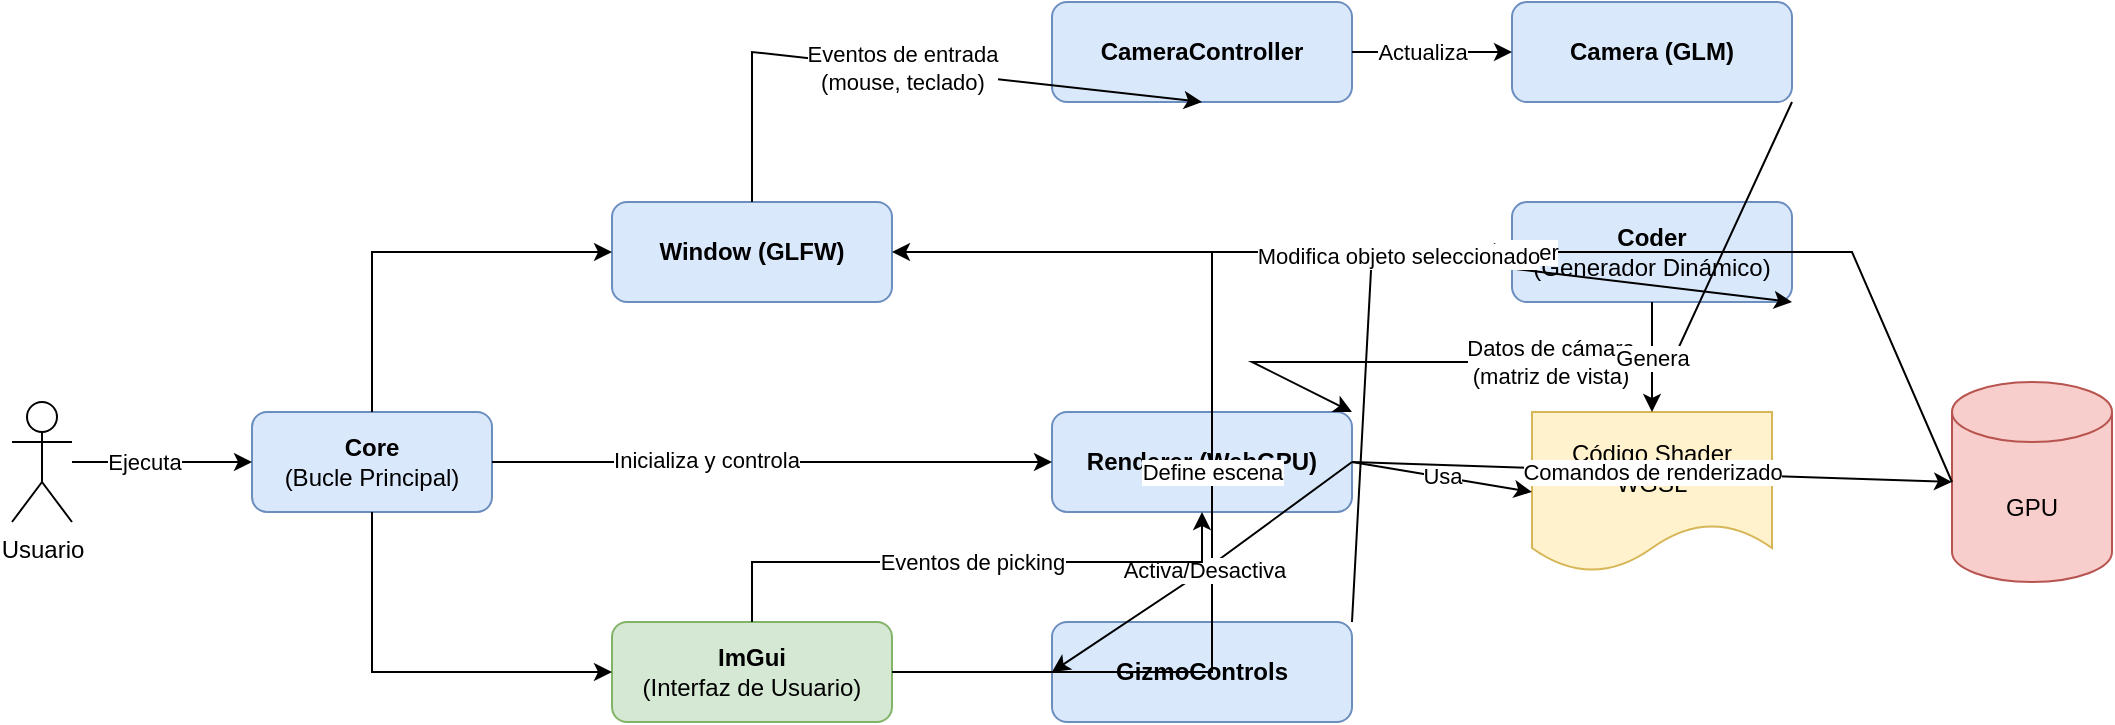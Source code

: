 <mxfile version="21.7.5" type="device">
  <diagram name="Arquitectura Copper" id="diagram-1">
    <mxGraphModel dx="1434" dy="786" grid="1" gridSize="10" guides="1" tooltips="1" connect="1" arrows="1" fold="1" page="1" pageScale="1" pageWidth="1169" pageHeight="827" math="0" shadow="0">
      <root>
        <mxCell id="0" />
        <mxCell id="1" parent="0" />
        <mxCell id="2" value="Usuario" style="shape=umlActor;verticalLabelPosition=bottom;verticalAlign=top;html=1;outlineConnect=0;" vertex="1" parent="1">
          <mxGeometry x="80" y="380" width="30" height="60" as="geometry" />
        </mxCell>
        <mxCell id="3" value="&lt;b&gt;Core&lt;/b&gt;&lt;br&gt;(Bucle Principal)" style="rounded=1;whiteSpace=wrap;html=1;fillColor=#dae8fc;strokeColor=#6c8ebf;" vertex="1" parent="1">
          <mxGeometry x="200" y="385" width="120" height="50" as="geometry" />
        </mxCell>
        <mxCell id="4" value="&lt;b&gt;Window (GLFW)&lt;/b&gt;" style="rounded=1;whiteSpace=wrap;html=1;fillColor=#dae8fc;strokeColor=#6c8ebf;" vertex="1" parent="1">
          <mxGeometry x="380" y="280" width="140" height="50" as="geometry" />
        </mxCell>
        <mxCell id="5" value="&lt;b&gt;Renderer (WebGPU)&lt;/b&gt;" style="rounded=1;whiteSpace=wrap;html=1;fillColor=#dae8fc;strokeColor=#6c8ebf;" vertex="1" parent="1">
          <mxGeometry x="600" y="385" width="150" height="50" as="geometry" />
        </mxCell>
        <mxCell id="6" value="&lt;b&gt;Coder&lt;/b&gt;&lt;br&gt;(Generador Dinámico)" style="rounded=1;whiteSpace=wrap;html=1;fillColor=#dae8fc;strokeColor=#6c8ebf;" vertex="1" parent="1">
          <mxGeometry x="830" y="280" width="140" height="50" as="geometry" />
        </mxCell>
        <mxCell id="7" value="&lt;b&gt;ImGui&lt;/b&gt;&lt;br&gt;(Interfaz de Usuario)" style="rounded=1;whiteSpace=wrap;html=1;fillColor=#d5e8d4;strokeColor=#82b366;" vertex="1" parent="1">
          <mxGeometry x="380" y="490" width="140" height="50" as="geometry" />
        </mxCell>
        <mxCell id="8" value="&lt;b&gt;CameraController&lt;/b&gt;" style="rounded=1;whiteSpace=wrap;html=1;fillColor=#dae8fc;strokeColor=#6c8ebf;" vertex="1" parent="1">
          <mxGeometry x="600" y="180" width="150" height="50" as="geometry" />
        </mxCell>
        <mxCell id="9" value="&lt;b&gt;Camera (GLM)&lt;/b&gt;" style="rounded=1;whiteSpace=wrap;html=1;fillColor=#dae8fc;strokeColor=#6c8ebf;" vertex="1" parent="1">
          <mxGeometry x="830" y="180" width="140" height="50" as="geometry" />
        </mxCell>
        <mxCell id="10" value="&lt;b&gt;GizmoControls&lt;/b&gt;" style="rounded=1;whiteSpace=wrap;html=1;fillColor=#dae8fc;strokeColor=#6c8ebf;" vertex="1" parent="1">
          <mxGeometry x="600" y="490" width="150" height="50" as="geometry" />
        </mxCell>
        <mxCell id="11" value="Código Shader WGSL" style="shape=document;whiteSpace=wrap;html=1;boundedLbl=1;fillColor=#fff2cc;strokeColor=#d6b656;" vertex="1" parent="1">
          <mxGeometry x="840" y="385" width="120" height="80" as="geometry" />
        </mxCell>
        <mxCell id="12" value="GPU" style="shape=cylinder3;whiteSpace=wrap;html=1;boundedLbl=1;backgroundOutline=1;size=15;fillColor=#f8cecc;strokeColor=#b85450;" vertex="1" parent="1">
          <mxGeometry x="1050" y="370" width="80" height="100" as="geometry" />
        </mxCell>
        <mxCell id="13" value="" style="endArrow=classic;html=1;rounded=0;entryX=0;entryY=0.5;exitX=1;exitY=0.5;" edge="1" parent="1" source="3" target="5">
          <mxGeometry width="50" height="50" relative="1" as="geometry">
            <mxPoint x="330" y="410" as="sourcePoint" />
            <mxPoint x="590" y="410" as="targetPoint" />
            <Array as="points" />
          </mxGeometry>
        </mxCell>
        <mxCell id="14" value="Inicializa y controla" style="edgeLabel;html=1;align=center;verticalAlign=middle;resizable=0;points=[];" vertex="1" connectable="0" parent="13">
          <mxGeometry x="-0.24" y="1" relative="1" as="geometry">
            <mxPoint as="offset" />
          </mxGeometry>
        </mxCell>
        <mxCell id="15" value="" style="endArrow=classic;html=1;rounded=0;entryX=0;entryY=0.5;exitX=0.5;exitY=0;" edge="1" parent="1" source="3" target="4">
          <mxGeometry width="50" height="50" relative="1" as="geometry">
            <mxPoint x="270" y="375" as="sourcePoint" />
            <mxPoint x="370" y="305" as="targetPoint" />
            <Array as="points">
              <mxPoint x="260" y="305" />
            </Array>
          </mxGeometry>
        </mxCell>
        <mxCell id="16" value="" style="endArrow=classic;html=1;rounded=0;entryX=0;entryY=0.5;exitX=0.5;exitY=1;" edge="1" parent="1" source="3" target="7">
          <mxGeometry width="50" height="50" relative="1" as="geometry">
            <mxPoint x="270" y="445" as="sourcePoint" />
            <mxPoint x="370" y="515" as="targetPoint" />
            <Array as="points">
              <mxPoint x="260" y="515" />
            </Array>
          </mxGeometry>
        </mxCell>
        <mxCell id="17" value="" style="endArrow=classic;html=1;rounded=0;entryX=0;entryY=0.5;exitX=1;exitY=0.5;" edge="1" parent="1" source="2" target="3">
          <mxGeometry width="50" height="50" relative="1" as="geometry">
            <mxPoint x="120" y="410" as="sourcePoint" />
            <mxPoint x="190" y="410" as="targetPoint" />
          </mxGeometry>
        </mxCell>
        <mxCell id="18" value="Ejecuta" style="edgeLabel;html=1;align=center;verticalAlign=middle;resizable=0;points=[];" vertex="1" connectable="0" parent="17">
          <mxGeometry x="-0.2" relative="1" as="geometry">
            <mxPoint as="offset" />
          </mxGeometry>
        </mxCell>
        <mxCell id="19" value="Eventos de entrada&lt;br&gt;(mouse, teclado)" style="endArrow=classic;html=1;rounded=0;entryX=0.5;entryY=1;exitX=0.5;exitY=0;" edge="1" parent="1" source="4" target="8">
          <mxGeometry width="50" height="50" relative="1" as="geometry">
            <mxPoint x="460" y="270" as="sourcePoint" />
            <mxPoint x="665" y="240" as="targetPoint" />
            <Array as="points">
              <mxPoint x="450" y="205" />
            </Array>
          </mxGeometry>
        </mxCell>
        <mxCell id="20" value="" style="endArrow=classic;html=1;rounded=0;entryX=0;entryY=0.5;exitX=1;exitY=0.5;" edge="1" parent="1" source="8" target="9">
          <mxGeometry width="50" height="50" relative="1" as="geometry">
            <mxPoint x="760" y="205" as="sourcePoint" />
            <mxPoint x="820" y="205" as="targetPoint" />
          </mxGeometry>
        </mxCell>
        <mxCell id="21" value="Actualiza" style="edgeLabel;html=1;align=center;verticalAlign=middle;resizable=0;points=[];" vertex="1" connectable="0" parent="20">
          <mxGeometry x="-0.143" relative="1" as="geometry">
            <mxPoint as="offset" />
          </mxGeometry>
        </mxCell>
        <mxCell id="22" value="Datos de cámara&lt;br&gt;(matriz de vista)" style="endArrow=classic;html=1;rounded=0;entryX=1;entryY=0;exitX=1;exitY=1;" edge="1" parent="1" source="9" target="5">
          <mxGeometry width="50" height="50" relative="1" as="geometry">
            <mxPoint x="910" y="240" as="sourcePoint" />
            <mxPoint x="700" y="375" as="targetPoint" />
            <Array as="points">
              <mxPoint x="910" y="360" />
              <mxPoint x="700" y="360" />
            </Array>
          </mxGeometry>
        </mxCell>
        <mxCell id="23" value="Genera" style="endArrow=classic;html=1;rounded=0;entryX=0.5;entryY=0;exitX=0.5;exitY=1;" edge="1" parent="1" source="6" target="11">
          <mxGeometry width="50" height="50" relative="1" as="geometry">
            <mxPoint x="900" y="340" as="sourcePoint" />
            <mxPoint x="900" y="375" as="targetPoint" />
          </mxGeometry>
        </mxCell>
        <mxCell id="24" value="Usa" style="endArrow=classic;html=1;rounded=0;entryX=0;entryY=0.5;exitX=1;exitY=0.5;" edge="1" parent="1" source="5" target="11">
          <mxGeometry width="50" height="50" relative="1" as="geometry">
            <mxPoint x="760" y="410" as="sourcePoint" />
            <mxPoint x="830" y="410" as="targetPoint" />
          </mxGeometry>
        </mxCell>
        <mxCell id="25" value="Comandos de renderizado" style="endArrow=classic;html=1;rounded=0;entryX=0;entryY=0.5;exitX=1;exitY=0.5;" edge="1" parent="1" source="5" target="12">
          <mxGeometry width="50" height="50" relative="1" as="geometry">
            <mxPoint x="760" y="420" as="sourcePoint" />
            <mxPoint x="1040" y="420" as="targetPoint" />
          </mxGeometry>
        </mxCell>
        <mxCell id="26" value="Framebuffer" style="endArrow=classic;html=1;rounded=0;entryX=1;entryY=0.5;exitX=0;exitY=0.5;" edge="1" parent="1" source="12" target="4">
          <mxGeometry width="50" height="50" relative="1" as="geometry">
            <mxPoint x="1040" y="305" as="sourcePoint" />
            <mxPoint x="530" y="305" as="targetPoint" />
            <Array as="points">
              <mxPoint x="1000" y="305" />
            </Array>
          </mxGeometry>
        </mxCell>
        <mxCell id="27" value="Define escena" style="endArrow=classic;html=1;rounded=0;entryX=0;entryY=0.5;exitX=1;exitY=0.5;" edge="1" parent="1" source="7" target="6">
          <mxGeometry width="50" height="50" relative="1" as="geometry">
            <mxPoint x="530" y="515" as="sourcePoint" />
            <mxPoint x="830" y="330" as="targetPoint" />
            <Array as="points">
              <mxPoint x="680" y="515" />
              <mxPoint x="680" y="305" />
            </Array>
          </mxGeometry>
        </mxCell>
        <mxCell id="28" value="Activa/Desactiva" style="endArrow=classic;html=1;rounded=0;entryX=0;entryY=0.5;exitX=1;exitY=0.5;" edge="1" parent="1" source="5" target="10">
          <mxGeometry width="50" height="50" relative="1" as="geometry">
            <mxPoint x="680" y="445" as="sourcePoint" />
            <mxPoint x="680" y="480" as="targetPoint" />
            <Array as="points">
              <mxPoint x="675" y="465" />
            </Array>
          </mxGeometry>
        </mxCell>
        <mxCell id="29" value="Eventos de picking" style="endArrow=classic;html=1;rounded=0;entryX=0.5;entryY=1;exitX=0.5;exitY=0;" edge="1" parent="1" source="7" target="5">
          <mxGeometry width="50" height="50" relative="1" as="geometry">
            <mxPoint x="450" y="480" as="sourcePoint" />
            <mxPoint x="675" y="445" as="targetPoint" />
            <Array as="points">
              <mxPoint x="450" y="460" />
              <mxPoint x="675" y="460" />
            </Array>
          </mxGeometry>
        </mxCell>
        <mxCell id="30" value="Modifica objeto seleccionado" style="endArrow=classic;html=1;rounded=0;entryX=1;entryY=1;exitX=1;exitY=0;" edge="1" parent="1" source="10" target="6">
          <mxGeometry width="50" height="50" relative="1" as="geometry">
            <mxPoint x="760" y="515" as="sourcePoint" />
            <mxPoint x="890" y="340" as="targetPoint" />
            <Array as="points">
              <mxPoint x="760" y="305" />
            </Array>
          </mxGeometry>
        </mxCell>
      </root>
    </mxGraphModel>
  </diagram>
</mxfile>